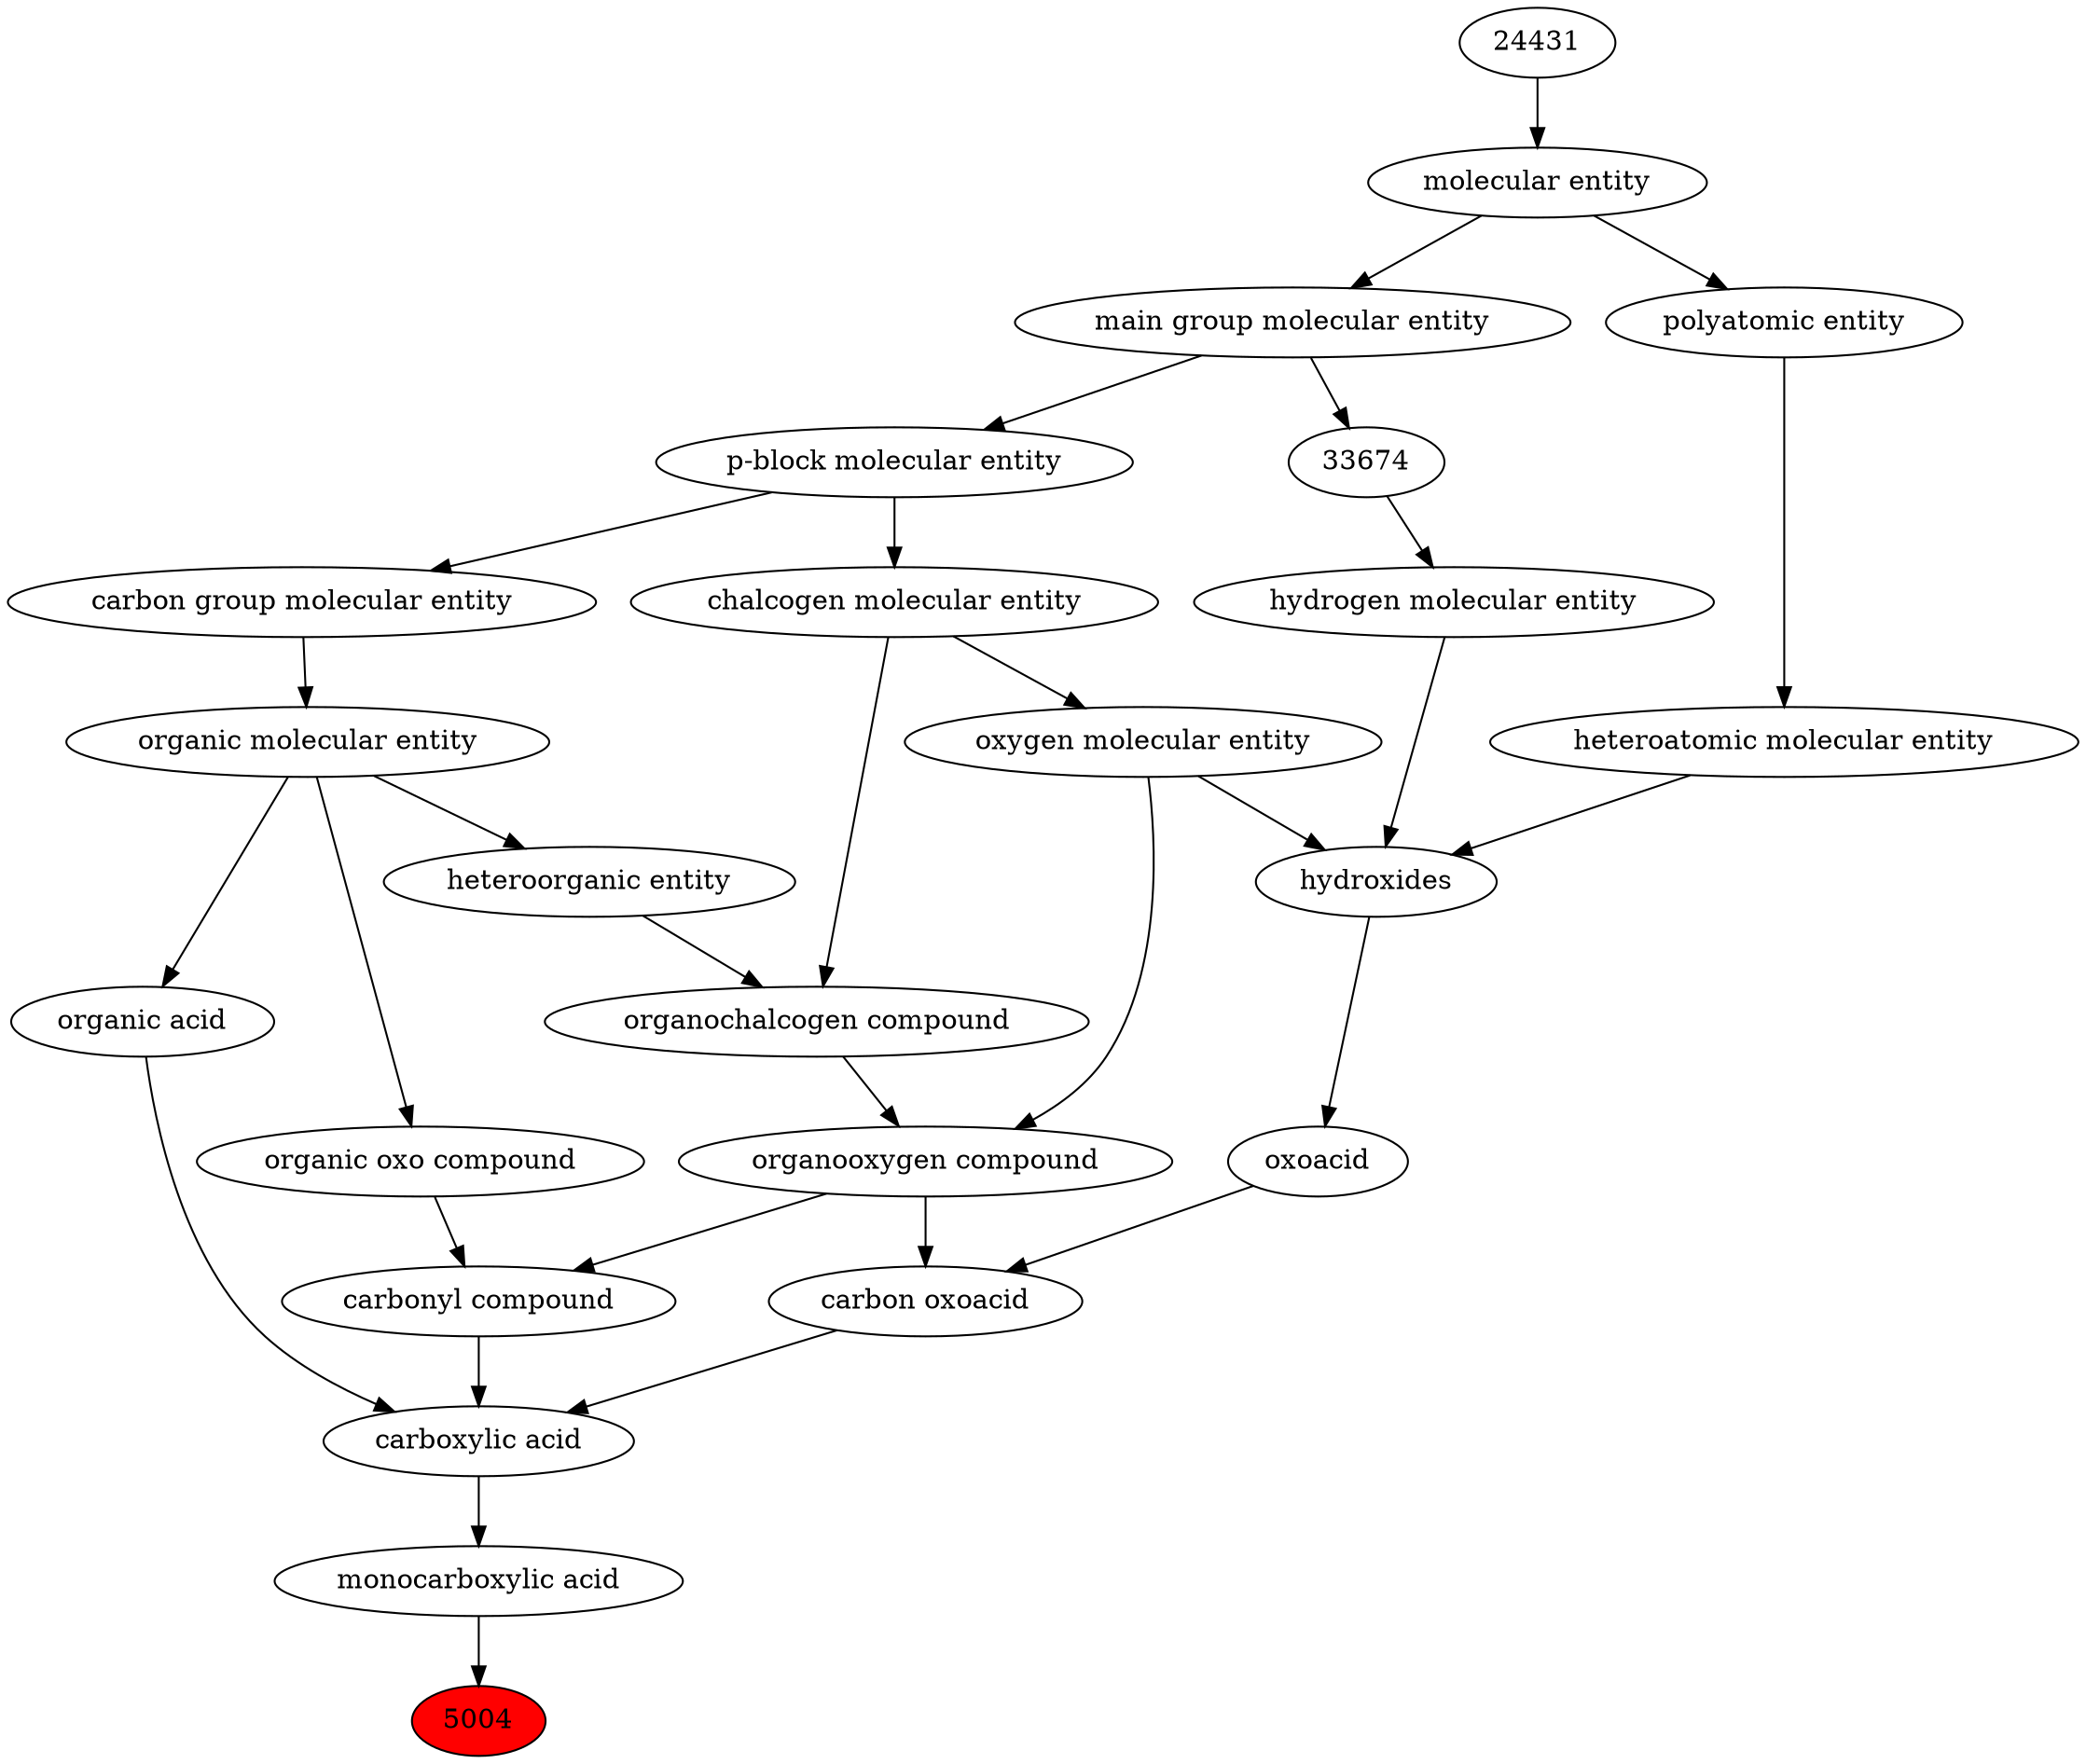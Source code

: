 digraph tree{ 
5004 [label="5004" fillcolor=red style=filled]
25384 -> 5004
25384 [label="monocarboxylic acid"]
33575 -> 25384
33575 [label="carboxylic acid"]
36586 -> 33575
35605 -> 33575
64709 -> 33575
36586 [label="carbonyl compound"]
36587 -> 36586
36963 -> 36586
35605 [label="carbon oxoacid"]
24833 -> 35605
36963 -> 35605
64709 [label="organic acid"]
50860 -> 64709
36587 [label="organic oxo compound"]
50860 -> 36587
36963 [label="organooxygen compound"]
36962 -> 36963
25806 -> 36963
24833 [label="oxoacid"]
24651 -> 24833
50860 [label="organic molecular entity"]
33582 -> 50860
36962 [label="organochalcogen compound"]
33285 -> 36962
33304 -> 36962
25806 [label="oxygen molecular entity"]
33304 -> 25806
24651 [label="hydroxides"]
25806 -> 24651
33608 -> 24651
37577 -> 24651
33582 [label="carbon group molecular entity"]
33675 -> 33582
33285 [label="heteroorganic entity"]
50860 -> 33285
33304 [label="chalcogen molecular entity"]
33675 -> 33304
33608 [label="hydrogen molecular entity"]
33674 -> 33608
37577 [label="heteroatomic molecular entity"]
36357 -> 37577
33675 [label="p-block molecular entity"]
33579 -> 33675
33674 [label="33674"]
33579 -> 33674
36357 [label="polyatomic entity"]
23367 -> 36357
33579 [label="main group molecular entity"]
23367 -> 33579
23367 [label="molecular entity"]
24431 -> 23367
24431 [label="24431"]
}